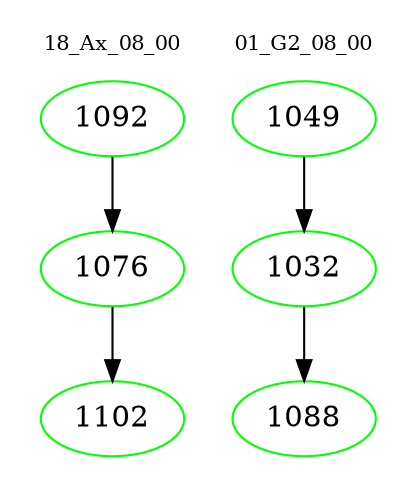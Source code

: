 digraph{
subgraph cluster_0 {
color = white
label = "18_Ax_08_00";
fontsize=10;
T0_1092 [label="1092", color="green"]
T0_1092 -> T0_1076 [color="black"]
T0_1076 [label="1076", color="green"]
T0_1076 -> T0_1102 [color="black"]
T0_1102 [label="1102", color="green"]
}
subgraph cluster_1 {
color = white
label = "01_G2_08_00";
fontsize=10;
T1_1049 [label="1049", color="green"]
T1_1049 -> T1_1032 [color="black"]
T1_1032 [label="1032", color="green"]
T1_1032 -> T1_1088 [color="black"]
T1_1088 [label="1088", color="green"]
}
}
